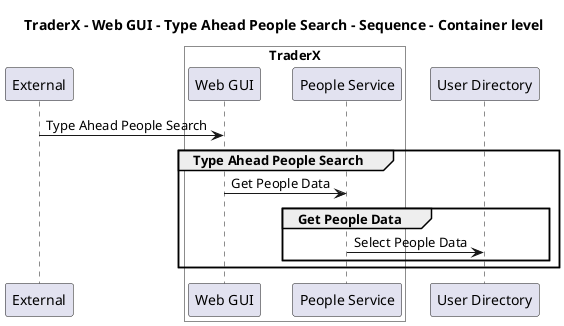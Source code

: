 @startuml

title TraderX - Web GUI - Type Ahead People Search - Sequence - Container level

participant "External" as C4InterFlow.SoftwareSystems.ExternalSystem

box "TraderX" #White
    participant "Web GUI" as TraderX.SoftwareSystems.TraderX.Containers.WebGUI
    participant "People Service" as TraderX.SoftwareSystems.TraderX.Containers.PeopleService
end box

participant "User Directory" as TraderX.SoftwareSystems.UserDirectory

C4InterFlow.SoftwareSystems.ExternalSystem -> TraderX.SoftwareSystems.TraderX.Containers.WebGUI : Type Ahead People Search
group Type Ahead People Search
TraderX.SoftwareSystems.TraderX.Containers.WebGUI -> TraderX.SoftwareSystems.TraderX.Containers.PeopleService : Get People Data
group Get People Data
TraderX.SoftwareSystems.TraderX.Containers.PeopleService -> TraderX.SoftwareSystems.UserDirectory : Select People Data
end
end


@enduml
